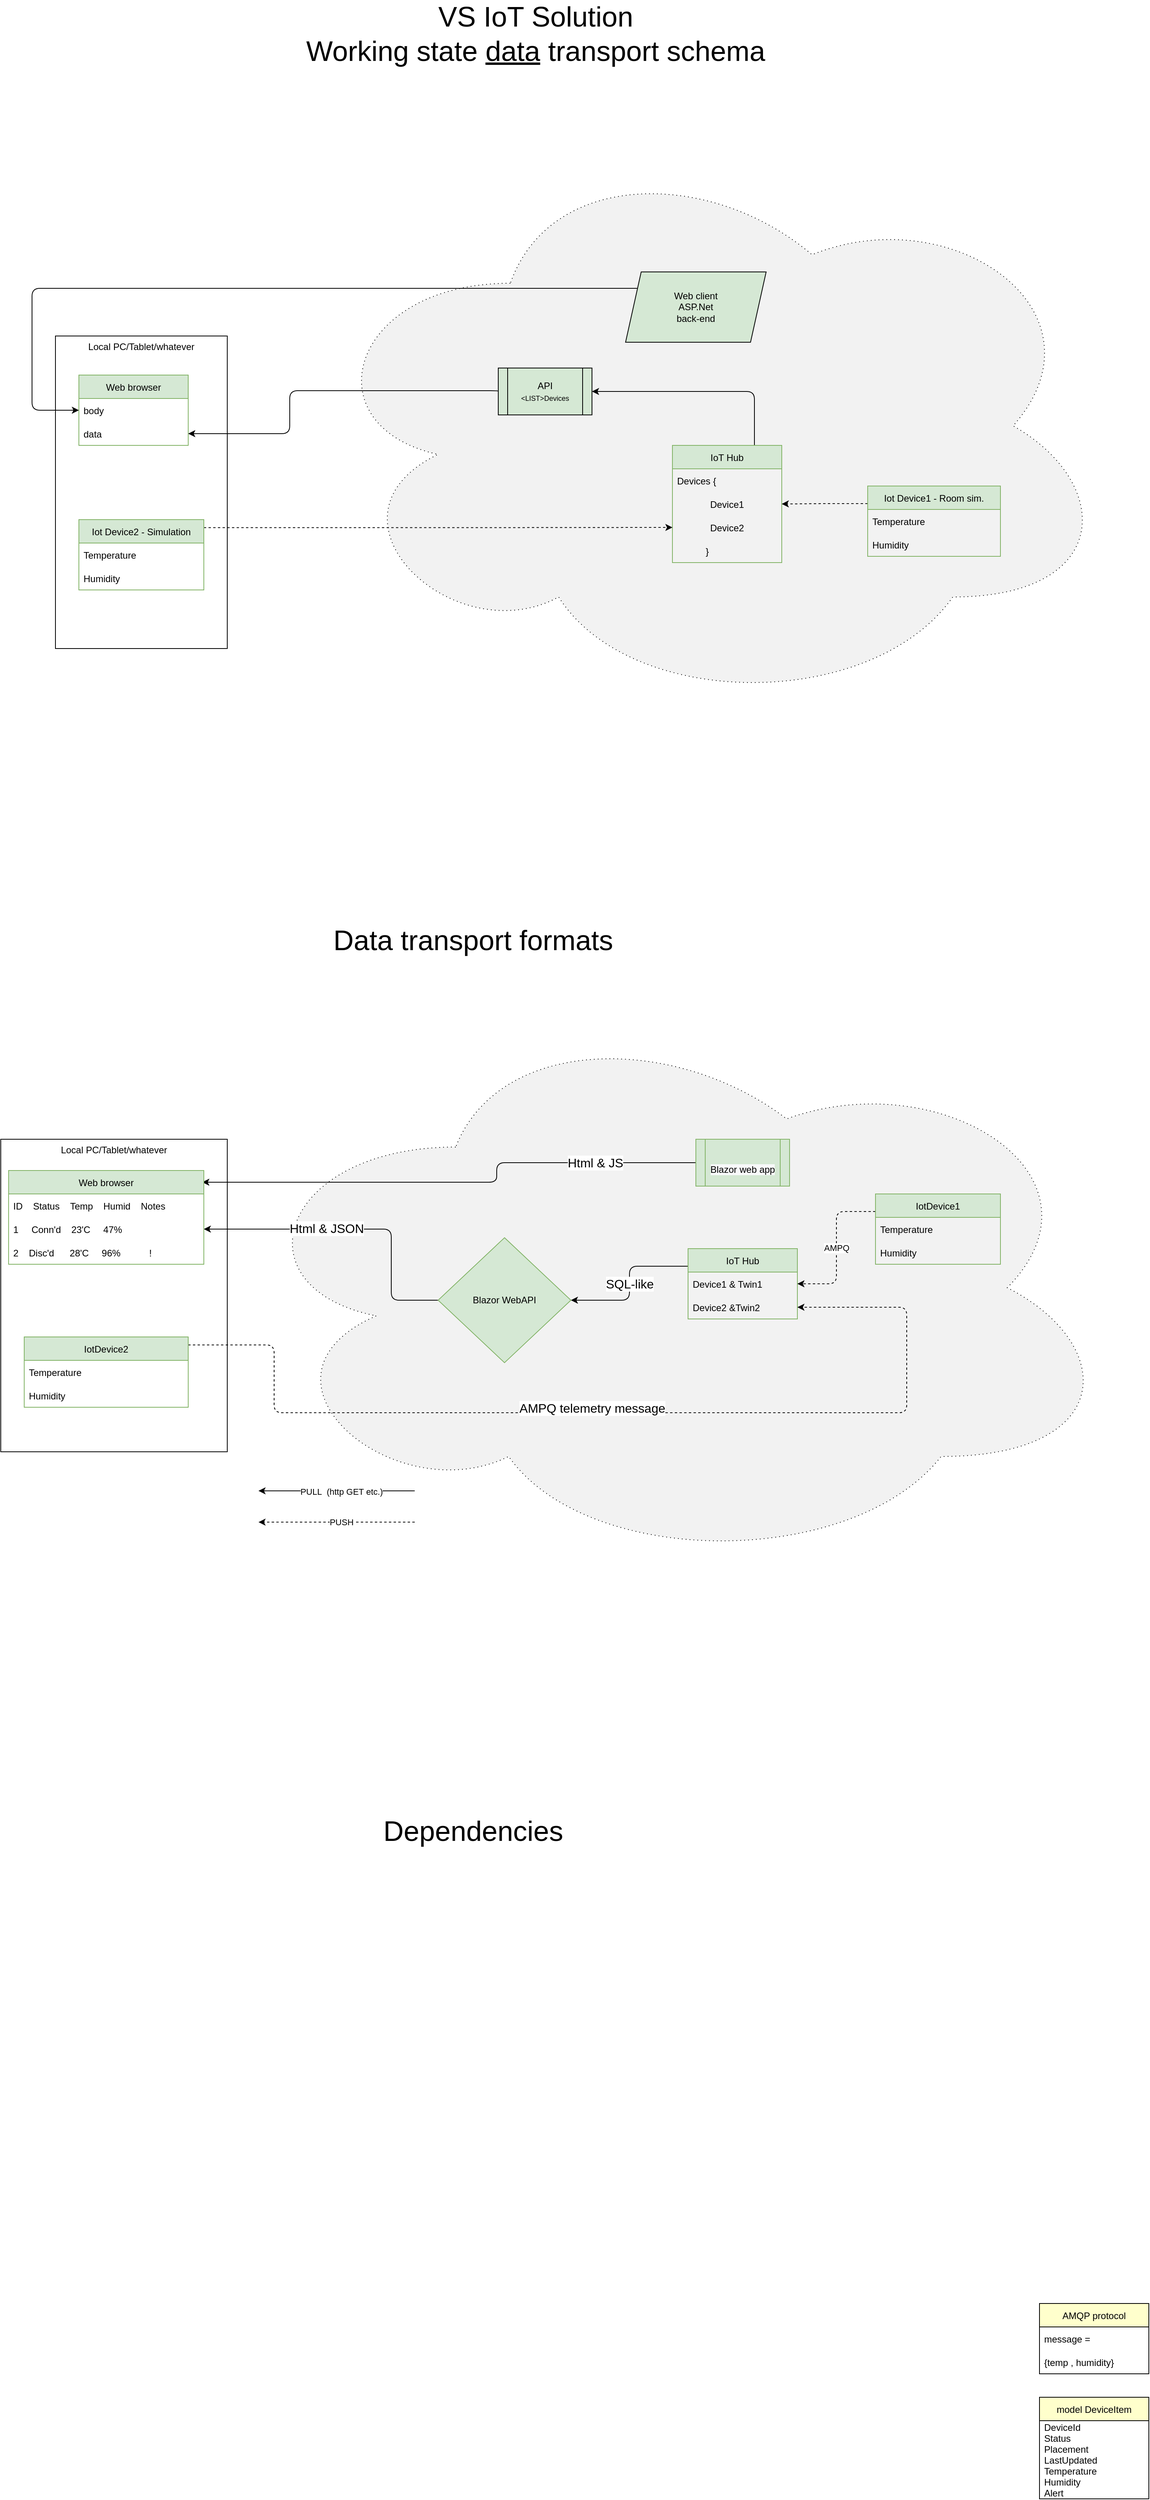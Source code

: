 <mxfile version="16.2.2" type="device"><diagram id="ydRE0bZVNRKPb427wFBF" name="Page-1"><mxGraphModel dx="1650" dy="-197" grid="1" gridSize="10" guides="1" tooltips="1" connect="1" arrows="1" fold="1" page="1" pageScale="1" pageWidth="1654" pageHeight="1169" math="0" shadow="0"><root><mxCell id="0"/><mxCell id="1" parent="0"/><mxCell id="SoW2IHCwXCaMQMNIdjdu-50" value="" style="ellipse;shape=cloud;whiteSpace=wrap;html=1;fillColor=#F2F2F2;dashed=1;dashPattern=1 4;" parent="1" vertex="1"><mxGeometry x="525" y="1392" width="1030" height="730" as="geometry"/></mxCell><mxCell id="SoW2IHCwXCaMQMNIdjdu-5" value="Local PC/Tablet/whatever" style="whiteSpace=wrap;html=1;verticalAlign=top;" parent="1" vertex="1"><mxGeometry x="200" y="1642" width="220" height="400" as="geometry"/></mxCell><mxCell id="SoW2IHCwXCaMQMNIdjdu-1" value="Web browser" style="swimlane;fontStyle=0;childLayout=stackLayout;horizontal=1;startSize=30;horizontalStack=0;resizeParent=1;resizeParentMax=0;resizeLast=0;collapsible=1;marginBottom=0;fillColor=#d5e8d4;strokeColor=#82b366;" parent="1" vertex="1"><mxGeometry x="230" y="1692" width="140" height="90" as="geometry"/></mxCell><mxCell id="SoW2IHCwXCaMQMNIdjdu-2" value="body" style="text;strokeColor=none;fillColor=none;align=left;verticalAlign=middle;spacingLeft=4;spacingRight=4;overflow=hidden;points=[[0,0.5],[1,0.5]];portConstraint=eastwest;rotatable=0;" parent="SoW2IHCwXCaMQMNIdjdu-1" vertex="1"><mxGeometry y="30" width="140" height="30" as="geometry"/></mxCell><mxCell id="SoW2IHCwXCaMQMNIdjdu-3" value="data" style="text;strokeColor=none;fillColor=none;align=left;verticalAlign=middle;spacingLeft=4;spacingRight=4;overflow=hidden;points=[[0,0.5],[1,0.5]];portConstraint=eastwest;rotatable=0;" parent="SoW2IHCwXCaMQMNIdjdu-1" vertex="1"><mxGeometry y="60" width="140" height="30" as="geometry"/></mxCell><mxCell id="SoW2IHCwXCaMQMNIdjdu-45" style="edgeStyle=orthogonalEdgeStyle;orthogonalLoop=1;jettySize=auto;html=1;exitX=0.75;exitY=0;exitDx=0;exitDy=0;entryX=1;entryY=0.5;entryDx=0;entryDy=0;" parent="1" source="SoW2IHCwXCaMQMNIdjdu-7" target="V1f5qHkb8KlwVYzluevQ-7" edge="1"><mxGeometry relative="1" as="geometry"><mxPoint x="850" y="1877" as="targetPoint"/></mxGeometry></mxCell><mxCell id="SoW2IHCwXCaMQMNIdjdu-7" value="IoT Hub" style="swimlane;fontStyle=0;childLayout=stackLayout;horizontal=1;startSize=30;horizontalStack=0;resizeParent=1;resizeParentMax=0;resizeLast=0;collapsible=1;marginBottom=0;fillColor=#d5e8d4;strokeColor=#82b366;" parent="1" vertex="1"><mxGeometry x="990" y="1782" width="140" height="150" as="geometry"/></mxCell><mxCell id="SoW2IHCwXCaMQMNIdjdu-8" value="Devices {" style="text;strokeColor=none;fillColor=none;align=left;verticalAlign=middle;spacingLeft=4;spacingRight=4;overflow=hidden;points=[[0,0.5],[1,0.5]];portConstraint=eastwest;rotatable=0;" parent="SoW2IHCwXCaMQMNIdjdu-7" vertex="1"><mxGeometry y="30" width="140" height="30" as="geometry"/></mxCell><mxCell id="8XONs4c121A8sHOWzX_D-4" value="Device1" style="text;strokeColor=none;fillColor=none;align=center;verticalAlign=middle;spacingLeft=4;spacingRight=4;overflow=hidden;points=[[0,0.5],[1,0.5]];portConstraint=eastwest;rotatable=0;" parent="SoW2IHCwXCaMQMNIdjdu-7" vertex="1"><mxGeometry y="60" width="140" height="30" as="geometry"/></mxCell><mxCell id="SoW2IHCwXCaMQMNIdjdu-9" value="Device2" style="text;strokeColor=none;fillColor=none;align=center;verticalAlign=middle;spacingLeft=4;spacingRight=4;overflow=hidden;points=[[0,0.5],[1,0.5]];portConstraint=eastwest;rotatable=0;" parent="SoW2IHCwXCaMQMNIdjdu-7" vertex="1"><mxGeometry y="90" width="140" height="30" as="geometry"/></mxCell><mxCell id="8XONs4c121A8sHOWzX_D-5" value="             }" style="text;strokeColor=none;fillColor=none;align=left;verticalAlign=middle;spacingLeft=4;spacingRight=4;overflow=hidden;points=[[0,0.5],[1,0.5]];portConstraint=eastwest;rotatable=0;" parent="SoW2IHCwXCaMQMNIdjdu-7" vertex="1"><mxGeometry y="120" width="140" height="30" as="geometry"/></mxCell><mxCell id="SoW2IHCwXCaMQMNIdjdu-60" style="edgeStyle=orthogonalEdgeStyle;orthogonalLoop=1;jettySize=auto;html=1;exitX=0;exitY=0.25;exitDx=0;exitDy=0;entryX=1;entryY=0.5;entryDx=0;entryDy=0;dashed=1;" parent="1" source="SoW2IHCwXCaMQMNIdjdu-11" target="8XONs4c121A8sHOWzX_D-4" edge="1"><mxGeometry relative="1" as="geometry"/></mxCell><mxCell id="SoW2IHCwXCaMQMNIdjdu-11" value="Iot Device1 - Room sim." style="swimlane;fontStyle=0;childLayout=stackLayout;horizontal=1;startSize=30;horizontalStack=0;resizeParent=1;resizeParentMax=0;resizeLast=0;collapsible=1;marginBottom=0;fillColor=#d5e8d4;strokeColor=#82b366;" parent="1" vertex="1"><mxGeometry x="1240" y="1834" width="170" height="90" as="geometry"/></mxCell><mxCell id="SoW2IHCwXCaMQMNIdjdu-12" value="Temperature" style="text;strokeColor=none;fillColor=none;align=left;verticalAlign=middle;spacingLeft=4;spacingRight=4;overflow=hidden;points=[[0,0.5],[1,0.5]];portConstraint=eastwest;rotatable=0;" parent="SoW2IHCwXCaMQMNIdjdu-11" vertex="1"><mxGeometry y="30" width="170" height="30" as="geometry"/></mxCell><mxCell id="SoW2IHCwXCaMQMNIdjdu-13" value="Humidity" style="text;strokeColor=none;fillColor=none;align=left;verticalAlign=middle;spacingLeft=4;spacingRight=4;overflow=hidden;points=[[0,0.5],[1,0.5]];portConstraint=eastwest;rotatable=0;" parent="SoW2IHCwXCaMQMNIdjdu-11" vertex="1"><mxGeometry y="60" width="170" height="30" as="geometry"/></mxCell><mxCell id="SoW2IHCwXCaMQMNIdjdu-56" style="edgeStyle=orthogonalEdgeStyle;orthogonalLoop=1;jettySize=auto;html=1;exitX=1;exitY=0.114;exitDx=0;exitDy=0;entryX=0;entryY=0.5;entryDx=0;entryDy=0;exitPerimeter=0;dashed=1;" parent="1" source="SoW2IHCwXCaMQMNIdjdu-15" target="SoW2IHCwXCaMQMNIdjdu-9" edge="1"><mxGeometry relative="1" as="geometry"><mxPoint x="570" y="1982" as="targetPoint"/></mxGeometry></mxCell><mxCell id="SoW2IHCwXCaMQMNIdjdu-15" value="Iot Device2 - Simulation" style="swimlane;fontStyle=0;childLayout=stackLayout;horizontal=1;startSize=30;horizontalStack=0;resizeParent=1;resizeParentMax=0;resizeLast=0;collapsible=1;marginBottom=0;fillColor=#d5e8d4;strokeColor=#82b366;" parent="1" vertex="1"><mxGeometry x="230" y="1877" width="160" height="90" as="geometry"/></mxCell><mxCell id="SoW2IHCwXCaMQMNIdjdu-16" value="Temperature" style="text;strokeColor=none;fillColor=none;align=left;verticalAlign=middle;spacingLeft=4;spacingRight=4;overflow=hidden;points=[[0,0.5],[1,0.5]];portConstraint=eastwest;rotatable=0;" parent="SoW2IHCwXCaMQMNIdjdu-15" vertex="1"><mxGeometry y="30" width="160" height="30" as="geometry"/></mxCell><mxCell id="SoW2IHCwXCaMQMNIdjdu-17" value="Humidity" style="text;strokeColor=none;fillColor=none;align=left;verticalAlign=middle;spacingLeft=4;spacingRight=4;overflow=hidden;points=[[0,0.5],[1,0.5]];portConstraint=eastwest;rotatable=0;" parent="SoW2IHCwXCaMQMNIdjdu-15" vertex="1"><mxGeometry y="60" width="160" height="30" as="geometry"/></mxCell><mxCell id="SoW2IHCwXCaMQMNIdjdu-53" style="edgeStyle=orthogonalEdgeStyle;orthogonalLoop=1;jettySize=auto;html=1;exitX=0;exitY=0.5;exitDx=0;exitDy=0;entryX=1;entryY=0.5;entryDx=0;entryDy=0;" parent="1" source="V1f5qHkb8KlwVYzluevQ-7" target="SoW2IHCwXCaMQMNIdjdu-3" edge="1"><mxGeometry relative="1" as="geometry"><mxPoint x="860" y="1892" as="sourcePoint"/><Array as="points"><mxPoint x="500" y="1712"/><mxPoint x="500" y="1767"/></Array></mxGeometry></mxCell><mxCell id="SoW2IHCwXCaMQMNIdjdu-63" value="&lt;font style=&quot;font-size: 36px&quot;&gt;VS IoT Solution&lt;br&gt;Working state &lt;u&gt;data&lt;/u&gt; transport schema&lt;/font&gt;" style="text;html=1;strokeColor=none;fillColor=none;align=center;verticalAlign=middle;whiteSpace=wrap;" parent="1" vertex="1"><mxGeometry x="500" y="1240" width="630" height="30" as="geometry"/></mxCell><mxCell id="SoW2IHCwXCaMQMNIdjdu-99" value="" style="ellipse;shape=cloud;whiteSpace=wrap;html=1;fillColor=#F2F2F2;dashed=1;dashPattern=1 4;" parent="1" vertex="1"><mxGeometry x="430" y="2500" width="1130" height="720" as="geometry"/></mxCell><mxCell id="SoW2IHCwXCaMQMNIdjdu-100" value="Local PC/Tablet/whatever" style="whiteSpace=wrap;html=1;verticalAlign=top;" parent="1" vertex="1"><mxGeometry x="130" y="2670" width="290" height="400" as="geometry"/></mxCell><mxCell id="V1f5qHkb8KlwVYzluevQ-18" value="&lt;font style=&quot;font-size: 16px&quot;&gt;SQL-like&lt;/font&gt;" style="edgeStyle=orthogonalEdgeStyle;rounded=1;orthogonalLoop=1;jettySize=auto;html=1;exitX=0;exitY=0.25;exitDx=0;exitDy=0;fontSize=9;" parent="1" source="SoW2IHCwXCaMQMNIdjdu-107" target="SoW2IHCwXCaMQMNIdjdu-131" edge="1"><mxGeometry relative="1" as="geometry"/></mxCell><mxCell id="SoW2IHCwXCaMQMNIdjdu-107" value="IoT Hub" style="swimlane;fontStyle=0;childLayout=stackLayout;horizontal=1;startSize=30;horizontalStack=0;resizeParent=1;resizeParentMax=0;resizeLast=0;collapsible=1;marginBottom=0;fillColor=#d5e8d4;strokeColor=#82b366;" parent="1" vertex="1"><mxGeometry x="1010" y="2810" width="140" height="90" as="geometry"/></mxCell><mxCell id="SoW2IHCwXCaMQMNIdjdu-108" value="Device1 &amp; Twin1" style="text;strokeColor=none;fillColor=none;align=left;verticalAlign=middle;spacingLeft=4;spacingRight=4;overflow=hidden;points=[[0,0.5],[1,0.5]];portConstraint=eastwest;rotatable=0;" parent="SoW2IHCwXCaMQMNIdjdu-107" vertex="1"><mxGeometry y="30" width="140" height="30" as="geometry"/></mxCell><mxCell id="SoW2IHCwXCaMQMNIdjdu-109" value="Device2 &amp;Twin2" style="text;strokeColor=none;fillColor=none;align=left;verticalAlign=middle;spacingLeft=4;spacingRight=4;overflow=hidden;points=[[0,0.5],[1,0.5]];portConstraint=eastwest;rotatable=0;" parent="SoW2IHCwXCaMQMNIdjdu-107" vertex="1"><mxGeometry y="60" width="140" height="30" as="geometry"/></mxCell><mxCell id="SoW2IHCwXCaMQMNIdjdu-111" value="AMPQ" style="edgeStyle=orthogonalEdgeStyle;orthogonalLoop=1;jettySize=auto;html=1;exitX=0;exitY=0.25;exitDx=0;exitDy=0;entryX=1;entryY=0.5;entryDx=0;entryDy=0;dashed=1;" parent="1" source="SoW2IHCwXCaMQMNIdjdu-112" target="SoW2IHCwXCaMQMNIdjdu-108" edge="1"><mxGeometry relative="1" as="geometry"/></mxCell><mxCell id="SoW2IHCwXCaMQMNIdjdu-112" value="IotDevice1" style="swimlane;fontStyle=0;childLayout=stackLayout;horizontal=1;startSize=30;horizontalStack=0;resizeParent=1;resizeParentMax=0;resizeLast=0;collapsible=1;marginBottom=0;fillColor=#d5e8d4;strokeColor=#82b366;" parent="1" vertex="1"><mxGeometry x="1250" y="2740" width="160" height="90" as="geometry"/></mxCell><mxCell id="SoW2IHCwXCaMQMNIdjdu-113" value="Temperature" style="text;strokeColor=none;fillColor=none;align=left;verticalAlign=middle;spacingLeft=4;spacingRight=4;overflow=hidden;points=[[0,0.5],[1,0.5]];portConstraint=eastwest;rotatable=0;" parent="SoW2IHCwXCaMQMNIdjdu-112" vertex="1"><mxGeometry y="30" width="160" height="30" as="geometry"/></mxCell><mxCell id="SoW2IHCwXCaMQMNIdjdu-114" value="Humidity" style="text;strokeColor=none;fillColor=none;align=left;verticalAlign=middle;spacingLeft=4;spacingRight=4;overflow=hidden;points=[[0,0.5],[1,0.5]];portConstraint=eastwest;rotatable=0;" parent="SoW2IHCwXCaMQMNIdjdu-112" vertex="1"><mxGeometry y="60" width="160" height="30" as="geometry"/></mxCell><mxCell id="SoW2IHCwXCaMQMNIdjdu-115" style="edgeStyle=orthogonalEdgeStyle;orthogonalLoop=1;jettySize=auto;html=1;exitX=1;exitY=0.114;exitDx=0;exitDy=0;entryX=1;entryY=0.5;entryDx=0;entryDy=0;exitPerimeter=0;dashed=1;" parent="1" source="SoW2IHCwXCaMQMNIdjdu-116" target="SoW2IHCwXCaMQMNIdjdu-109" edge="1"><mxGeometry relative="1" as="geometry"><mxPoint x="570" y="3010" as="targetPoint"/><Array as="points"><mxPoint x="480" y="2933"/><mxPoint x="480" y="3020"/><mxPoint x="1290" y="3020"/><mxPoint x="1290" y="2885"/></Array></mxGeometry></mxCell><mxCell id="SoW2IHCwXCaMQMNIdjdu-116" value="IotDevice2" style="swimlane;fontStyle=0;childLayout=stackLayout;horizontal=1;startSize=30;horizontalStack=0;resizeParent=1;resizeParentMax=0;resizeLast=0;collapsible=1;marginBottom=0;fillColor=#d5e8d4;strokeColor=#82b366;" parent="1" vertex="1"><mxGeometry x="160" y="2923" width="210" height="90" as="geometry"/></mxCell><mxCell id="SoW2IHCwXCaMQMNIdjdu-117" value="Temperature" style="text;strokeColor=none;fillColor=none;align=left;verticalAlign=middle;spacingLeft=4;spacingRight=4;overflow=hidden;points=[[0,0.5],[1,0.5]];portConstraint=eastwest;rotatable=0;" parent="SoW2IHCwXCaMQMNIdjdu-116" vertex="1"><mxGeometry y="30" width="210" height="30" as="geometry"/></mxCell><mxCell id="SoW2IHCwXCaMQMNIdjdu-118" value="Humidity" style="text;strokeColor=none;fillColor=none;align=left;verticalAlign=middle;spacingLeft=4;spacingRight=4;overflow=hidden;points=[[0,0.5],[1,0.5]];portConstraint=eastwest;rotatable=0;" parent="SoW2IHCwXCaMQMNIdjdu-116" vertex="1"><mxGeometry y="60" width="210" height="30" as="geometry"/></mxCell><mxCell id="V1f5qHkb8KlwVYzluevQ-19" style="edgeStyle=orthogonalEdgeStyle;rounded=1;orthogonalLoop=1;jettySize=auto;html=1;exitX=0;exitY=0.5;exitDx=0;exitDy=0;entryX=1;entryY=0.5;entryDx=0;entryDy=0;fontSize=9;" parent="1" source="SoW2IHCwXCaMQMNIdjdu-131" target="V1f5qHkb8KlwVYzluevQ-16" edge="1"><mxGeometry relative="1" as="geometry"><Array as="points"><mxPoint x="630" y="2876"/><mxPoint x="630" y="2785"/></Array></mxGeometry></mxCell><mxCell id="V1f5qHkb8KlwVYzluevQ-20" value="Html &amp;amp; JSON" style="edgeLabel;html=1;align=center;verticalAlign=middle;resizable=0;points=[];fontSize=16;" parent="V1f5qHkb8KlwVYzluevQ-19" vertex="1" connectable="0"><mxGeometry x="0.196" y="-1" relative="1" as="geometry"><mxPoint as="offset"/></mxGeometry></mxCell><mxCell id="SoW2IHCwXCaMQMNIdjdu-131" value="Blazor WebAPI" style="rhombus;whiteSpace=wrap;html=1;strokeColor=#82b366;fillColor=#d5e8d4;" parent="1" vertex="1"><mxGeometry x="690" y="2796" width="170" height="160" as="geometry"/></mxCell><mxCell id="SoW2IHCwXCaMQMNIdjdu-135" style="edgeStyle=orthogonalEdgeStyle;orthogonalLoop=1;jettySize=auto;html=1;exitX=0;exitY=0.5;exitDx=0;exitDy=0;fontSize=36;entryX=0.992;entryY=0.129;entryDx=0;entryDy=0;entryPerimeter=0;" parent="1" target="V1f5qHkb8KlwVYzluevQ-14" edge="1"><mxGeometry relative="1" as="geometry"><mxPoint x="510" y="2730" as="targetPoint"/><Array as="points"><mxPoint x="765" y="2700"/><mxPoint x="765" y="2725"/><mxPoint x="388" y="2725"/></Array><mxPoint x="1140" y="2699.96" as="sourcePoint"/></mxGeometry></mxCell><mxCell id="SoW2IHCwXCaMQMNIdjdu-139" value="Html &amp;amp; JS" style="edgeLabel;html=1;align=center;verticalAlign=middle;resizable=0;points=[];fontSize=16;" parent="SoW2IHCwXCaMQMNIdjdu-135" vertex="1" connectable="0"><mxGeometry x="-0.17" relative="1" as="geometry"><mxPoint x="73" as="offset"/></mxGeometry></mxCell><mxCell id="SoW2IHCwXCaMQMNIdjdu-134" value="&lt;span style=&quot;color: rgb(0 , 0 , 0) ; font-family: &amp;#34;helvetica&amp;#34; ; font-size: 12px ; font-style: normal ; font-weight: 400 ; letter-spacing: normal ; text-align: center ; text-indent: 0px ; text-transform: none ; word-spacing: 0px ; background-color: rgb(248 , 249 , 250) ; display: inline ; float: none&quot;&gt;Blazor web app&lt;/span&gt;&lt;br&gt;" style="shape=process;whiteSpace=wrap;html=1;backgroundOutline=1;fontSize=36;strokeColor=#82b366;fillColor=#d5e8d4;" parent="1" vertex="1"><mxGeometry x="1020" y="2670" width="120" height="60" as="geometry"/></mxCell><mxCell id="bD1zWZypV1YvDxS3WFn9-1" value="&lt;font style=&quot;font-size: 36px&quot;&gt;Data transport formats&lt;/font&gt;" style="text;html=1;strokeColor=none;fillColor=none;align=center;verticalAlign=middle;whiteSpace=wrap;" parent="1" vertex="1"><mxGeometry x="460" y="2400" width="550" height="30" as="geometry"/></mxCell><mxCell id="bD1zWZypV1YvDxS3WFn9-48" value="&lt;font style=&quot;font-size: 36px&quot;&gt;Dependencies&lt;/font&gt;" style="text;html=1;strokeColor=none;fillColor=none;align=center;verticalAlign=middle;whiteSpace=wrap;" parent="1" vertex="1"><mxGeometry x="460" y="3540" width="550" height="30" as="geometry"/></mxCell><mxCell id="bD1zWZypV1YvDxS3WFn9-50" value="&lt;font style=&quot;font-size: 16px&quot;&gt;AMPQ telemetry message&lt;/font&gt;" style="edgeLabel;html=1;align=center;verticalAlign=middle;resizable=0;points=[];" parent="1" vertex="1" connectable="0"><mxGeometry x="910.0" y="3055" as="geometry"><mxPoint x="-23" y="-41" as="offset"/></mxGeometry></mxCell><mxCell id="bD1zWZypV1YvDxS3WFn9-60" value="AMQP protocol" style="swimlane;fontStyle=0;childLayout=stackLayout;horizontal=1;startSize=30;horizontalStack=0;resizeParent=1;resizeParentMax=0;resizeLast=0;collapsible=1;marginBottom=0;fillColor=#FFFFCC;" parent="1" vertex="1"><mxGeometry x="1460" y="4160" width="140" height="90" as="geometry"/></mxCell><mxCell id="bD1zWZypV1YvDxS3WFn9-61" value="message = " style="text;strokeColor=none;fillColor=none;align=left;verticalAlign=middle;spacingLeft=4;spacingRight=4;overflow=hidden;points=[[0,0.5],[1,0.5]];portConstraint=eastwest;rotatable=0;" parent="bD1zWZypV1YvDxS3WFn9-60" vertex="1"><mxGeometry y="30" width="140" height="30" as="geometry"/></mxCell><mxCell id="bD1zWZypV1YvDxS3WFn9-62" value="{temp , humidity}" style="text;strokeColor=none;fillColor=none;align=left;verticalAlign=middle;spacingLeft=4;spacingRight=4;overflow=hidden;points=[[0,0.5],[1,0.5]];portConstraint=eastwest;rotatable=0;" parent="bD1zWZypV1YvDxS3WFn9-60" vertex="1"><mxGeometry y="60" width="140" height="30" as="geometry"/></mxCell><mxCell id="bD1zWZypV1YvDxS3WFn9-65" value="model DeviceItem" style="swimlane;fontStyle=0;childLayout=stackLayout;horizontal=1;startSize=30;horizontalStack=0;resizeParent=1;resizeParentMax=0;resizeLast=0;collapsible=1;marginBottom=0;fillColor=#FFFFCC;" parent="1" vertex="1"><mxGeometry x="1460" y="4280" width="140" height="130" as="geometry"/></mxCell><mxCell id="bD1zWZypV1YvDxS3WFn9-66" value="DeviceId&#10;Status&#10;Placement&#10;LastUpdated&#10;Temperature&#10;Humidity&#10;Alert" style="text;strokeColor=none;fillColor=none;align=left;verticalAlign=middle;spacingLeft=4;spacingRight=4;overflow=hidden;points=[[0,0.5],[1,0.5]];portConstraint=eastwest;rotatable=0;" parent="bD1zWZypV1YvDxS3WFn9-65" vertex="1"><mxGeometry y="30" width="140" height="100" as="geometry"/></mxCell><mxCell id="8XONs4c121A8sHOWzX_D-3" style="edgeStyle=orthogonalEdgeStyle;orthogonalLoop=1;jettySize=auto;html=1;exitX=0;exitY=0.25;exitDx=0;exitDy=0;entryX=0;entryY=0.5;entryDx=0;entryDy=0;" parent="1" target="SoW2IHCwXCaMQMNIdjdu-2" edge="1"><mxGeometry relative="1" as="geometry"><Array as="points"><mxPoint x="984" y="1581"/><mxPoint x="170" y="1581"/><mxPoint x="170" y="1737"/></Array><mxPoint x="984.211" y="1585.053" as="sourcePoint"/><mxPoint x="229.3" y="1705.49" as="targetPoint"/></mxGeometry></mxCell><mxCell id="8XONs4c121A8sHOWzX_D-2" value="Web client&lt;br&gt;ASP.Net&lt;br&gt;back-end" style="shape=parallelogram;perimeter=parallelogramPerimeter;whiteSpace=wrap;html=1;fixedSize=1;fillColor=#D5E8D4;" parent="1" vertex="1"><mxGeometry x="930" y="1560" width="180" height="90" as="geometry"/></mxCell><mxCell id="V1f5qHkb8KlwVYzluevQ-7" value="&lt;span&gt;API&lt;/span&gt;&lt;br&gt;&lt;span&gt;&lt;font style=&quot;font-size: 9px&quot;&gt;&amp;lt;LIST&amp;gt;Devices&lt;/font&gt;&lt;/span&gt;" style="shape=process;whiteSpace=wrap;html=1;backgroundOutline=1;fillColor=#D5E8D4;" parent="1" vertex="1"><mxGeometry x="767" y="1683" width="120" height="60" as="geometry"/></mxCell><mxCell id="V1f5qHkb8KlwVYzluevQ-14" value="Web browser" style="swimlane;fontStyle=0;childLayout=stackLayout;horizontal=1;startSize=30;horizontalStack=0;resizeParent=1;resizeParentMax=0;resizeLast=0;collapsible=1;marginBottom=0;fillColor=#d5e8d4;strokeColor=#82b366;" parent="1" vertex="1"><mxGeometry x="140" y="2710" width="250" height="120" as="geometry"/></mxCell><mxCell id="V1f5qHkb8KlwVYzluevQ-15" value="ID    Status    Temp    Humid    Notes" style="text;strokeColor=none;fillColor=none;align=left;verticalAlign=middle;spacingLeft=4;spacingRight=4;overflow=hidden;points=[[0,0.5],[1,0.5]];portConstraint=eastwest;rotatable=0;" parent="V1f5qHkb8KlwVYzluevQ-14" vertex="1"><mxGeometry y="30" width="250" height="30" as="geometry"/></mxCell><mxCell id="V1f5qHkb8KlwVYzluevQ-16" value="1     Conn'd    23'C     47%        " style="text;strokeColor=none;fillColor=none;align=left;verticalAlign=middle;spacingLeft=4;spacingRight=4;overflow=hidden;points=[[0,0.5],[1,0.5]];portConstraint=eastwest;rotatable=0;" parent="V1f5qHkb8KlwVYzluevQ-14" vertex="1"><mxGeometry y="60" width="250" height="30" as="geometry"/></mxCell><mxCell id="V1f5qHkb8KlwVYzluevQ-17" value="2    Disc'd      28'C     96%           !" style="text;strokeColor=none;fillColor=none;align=left;verticalAlign=middle;spacingLeft=4;spacingRight=4;overflow=hidden;points=[[0,0.5],[1,0.5]];portConstraint=eastwest;rotatable=0;" parent="V1f5qHkb8KlwVYzluevQ-14" vertex="1"><mxGeometry y="90" width="250" height="30" as="geometry"/></mxCell><mxCell id="V1f5qHkb8KlwVYzluevQ-21" style="edgeStyle=orthogonalEdgeStyle;orthogonalLoop=1;jettySize=auto;html=1;dashed=1;" parent="1" edge="1"><mxGeometry relative="1" as="geometry"><mxPoint x="460" y="3160.03" as="targetPoint"/><mxPoint x="660" y="3160.03" as="sourcePoint"/><Array as="points"><mxPoint x="480" y="3160.06"/></Array></mxGeometry></mxCell><mxCell id="V1f5qHkb8KlwVYzluevQ-22" value="PUSH" style="edgeLabel;html=1;align=center;verticalAlign=middle;resizable=0;points=[];" parent="V1f5qHkb8KlwVYzluevQ-21" vertex="1" connectable="0"><mxGeometry x="-0.032" relative="1" as="geometry"><mxPoint x="3" as="offset"/></mxGeometry></mxCell><mxCell id="V1f5qHkb8KlwVYzluevQ-23" value="" style="endArrow=classic;html=1;" parent="1" edge="1"><mxGeometry width="50" height="50" relative="1" as="geometry"><mxPoint x="660" y="3120.0" as="sourcePoint"/><mxPoint x="460" y="3120.0" as="targetPoint"/></mxGeometry></mxCell><mxCell id="V1f5qHkb8KlwVYzluevQ-24" value="PULL&amp;nbsp; (http GET etc.)" style="edgeLabel;html=1;align=center;verticalAlign=middle;resizable=0;points=[];" parent="V1f5qHkb8KlwVYzluevQ-23" vertex="1" connectable="0"><mxGeometry x="-0.06" y="1" relative="1" as="geometry"><mxPoint as="offset"/></mxGeometry></mxCell></root></mxGraphModel></diagram></mxfile>
